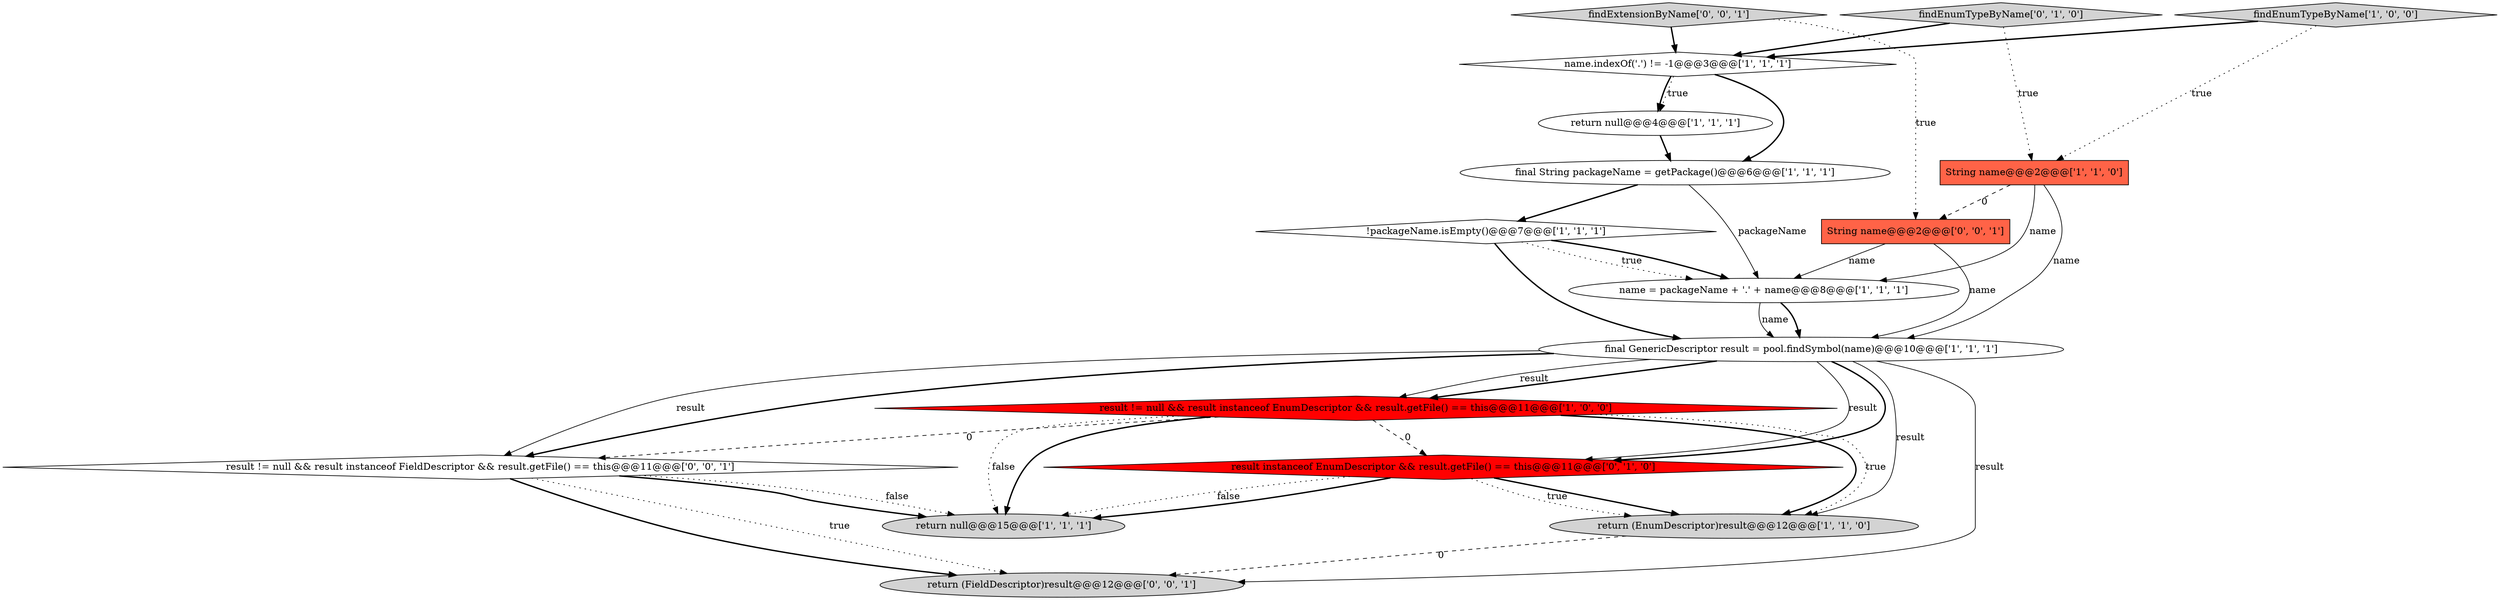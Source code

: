 digraph {
8 [style = filled, label = "return null@@@15@@@['1', '1', '1']", fillcolor = lightgray, shape = ellipse image = "AAA0AAABBB1BBB"];
5 [style = filled, label = "name.indexOf('.') != -1@@@3@@@['1', '1', '1']", fillcolor = white, shape = diamond image = "AAA0AAABBB1BBB"];
1 [style = filled, label = "return null@@@4@@@['1', '1', '1']", fillcolor = white, shape = ellipse image = "AAA0AAABBB1BBB"];
11 [style = filled, label = "result instanceof EnumDescriptor && result.getFile() == this@@@11@@@['0', '1', '0']", fillcolor = red, shape = diamond image = "AAA1AAABBB2BBB"];
15 [style = filled, label = "return (FieldDescriptor)result@@@12@@@['0', '0', '1']", fillcolor = lightgray, shape = ellipse image = "AAA0AAABBB3BBB"];
0 [style = filled, label = "findEnumTypeByName['1', '0', '0']", fillcolor = lightgray, shape = diamond image = "AAA0AAABBB1BBB"];
7 [style = filled, label = "name = packageName + '.' + name@@@8@@@['1', '1', '1']", fillcolor = white, shape = ellipse image = "AAA0AAABBB1BBB"];
14 [style = filled, label = "findExtensionByName['0', '0', '1']", fillcolor = lightgray, shape = diamond image = "AAA0AAABBB3BBB"];
16 [style = filled, label = "String name@@@2@@@['0', '0', '1']", fillcolor = tomato, shape = box image = "AAA0AAABBB3BBB"];
10 [style = filled, label = "final GenericDescriptor result = pool.findSymbol(name)@@@10@@@['1', '1', '1']", fillcolor = white, shape = ellipse image = "AAA0AAABBB1BBB"];
13 [style = filled, label = "result != null && result instanceof FieldDescriptor && result.getFile() == this@@@11@@@['0', '0', '1']", fillcolor = white, shape = diamond image = "AAA0AAABBB3BBB"];
3 [style = filled, label = "result != null && result instanceof EnumDescriptor && result.getFile() == this@@@11@@@['1', '0', '0']", fillcolor = red, shape = diamond image = "AAA1AAABBB1BBB"];
6 [style = filled, label = "!packageName.isEmpty()@@@7@@@['1', '1', '1']", fillcolor = white, shape = diamond image = "AAA0AAABBB1BBB"];
4 [style = filled, label = "String name@@@2@@@['1', '1', '0']", fillcolor = tomato, shape = box image = "AAA0AAABBB1BBB"];
9 [style = filled, label = "final String packageName = getPackage()@@@6@@@['1', '1', '1']", fillcolor = white, shape = ellipse image = "AAA0AAABBB1BBB"];
2 [style = filled, label = "return (EnumDescriptor)result@@@12@@@['1', '1', '0']", fillcolor = lightgray, shape = ellipse image = "AAA0AAABBB1BBB"];
12 [style = filled, label = "findEnumTypeByName['0', '1', '0']", fillcolor = lightgray, shape = diamond image = "AAA0AAABBB2BBB"];
4->16 [style = dashed, label="0"];
12->5 [style = bold, label=""];
13->8 [style = dotted, label="false"];
5->9 [style = bold, label=""];
7->10 [style = bold, label=""];
10->15 [style = solid, label="result"];
5->1 [style = dotted, label="true"];
7->10 [style = solid, label="name"];
0->4 [style = dotted, label="true"];
16->10 [style = solid, label="name"];
10->3 [style = bold, label=""];
9->7 [style = solid, label="packageName"];
3->13 [style = dashed, label="0"];
3->8 [style = dotted, label="false"];
11->2 [style = bold, label=""];
1->9 [style = bold, label=""];
9->6 [style = bold, label=""];
2->15 [style = dashed, label="0"];
14->16 [style = dotted, label="true"];
5->1 [style = bold, label=""];
11->2 [style = dotted, label="true"];
3->2 [style = bold, label=""];
10->13 [style = bold, label=""];
3->8 [style = bold, label=""];
4->10 [style = solid, label="name"];
6->10 [style = bold, label=""];
6->7 [style = dotted, label="true"];
4->7 [style = solid, label="name"];
11->8 [style = bold, label=""];
13->15 [style = dotted, label="true"];
12->4 [style = dotted, label="true"];
11->8 [style = dotted, label="false"];
13->15 [style = bold, label=""];
13->8 [style = bold, label=""];
10->3 [style = solid, label="result"];
10->2 [style = solid, label="result"];
10->11 [style = solid, label="result"];
10->13 [style = solid, label="result"];
6->7 [style = bold, label=""];
3->11 [style = dashed, label="0"];
16->7 [style = solid, label="name"];
3->2 [style = dotted, label="true"];
0->5 [style = bold, label=""];
14->5 [style = bold, label=""];
10->11 [style = bold, label=""];
}
